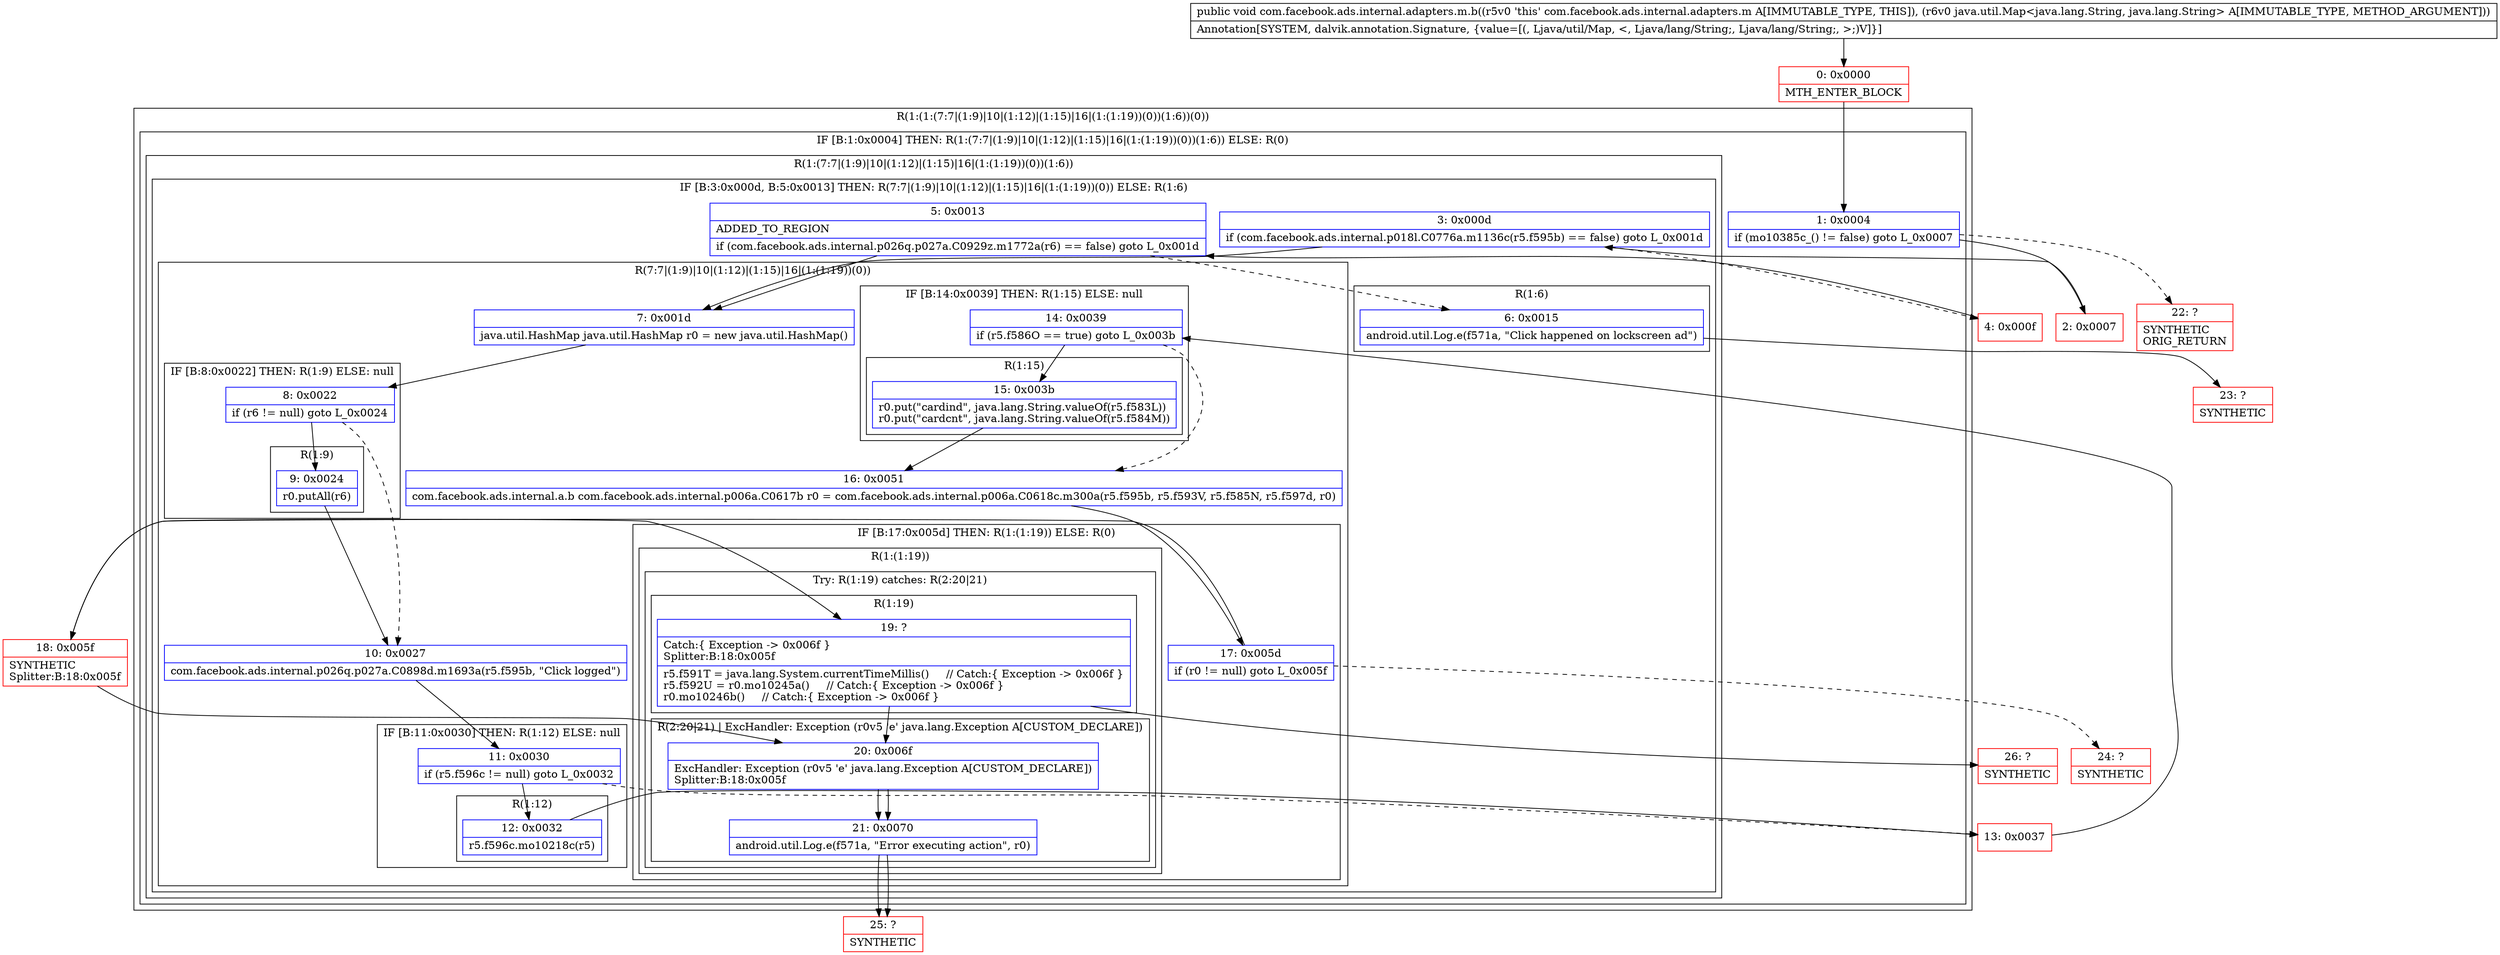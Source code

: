 digraph "CFG forcom.facebook.ads.internal.adapters.m.b(Ljava\/util\/Map;)V" {
subgraph cluster_Region_2060214869 {
label = "R(1:(1:(7:7|(1:9)|10|(1:12)|(1:15)|16|(1:(1:19))(0))(1:6))(0))";
node [shape=record,color=blue];
subgraph cluster_IfRegion_1085099314 {
label = "IF [B:1:0x0004] THEN: R(1:(7:7|(1:9)|10|(1:12)|(1:15)|16|(1:(1:19))(0))(1:6)) ELSE: R(0)";
node [shape=record,color=blue];
Node_1 [shape=record,label="{1\:\ 0x0004|if (mo10385c_() != false) goto L_0x0007\l}"];
subgraph cluster_Region_2074975385 {
label = "R(1:(7:7|(1:9)|10|(1:12)|(1:15)|16|(1:(1:19))(0))(1:6))";
node [shape=record,color=blue];
subgraph cluster_IfRegion_193728926 {
label = "IF [B:3:0x000d, B:5:0x0013] THEN: R(7:7|(1:9)|10|(1:12)|(1:15)|16|(1:(1:19))(0)) ELSE: R(1:6)";
node [shape=record,color=blue];
Node_3 [shape=record,label="{3\:\ 0x000d|if (com.facebook.ads.internal.p018l.C0776a.m1136c(r5.f595b) == false) goto L_0x001d\l}"];
Node_5 [shape=record,label="{5\:\ 0x0013|ADDED_TO_REGION\l|if (com.facebook.ads.internal.p026q.p027a.C0929z.m1772a(r6) == false) goto L_0x001d\l}"];
subgraph cluster_Region_1506296255 {
label = "R(7:7|(1:9)|10|(1:12)|(1:15)|16|(1:(1:19))(0))";
node [shape=record,color=blue];
Node_7 [shape=record,label="{7\:\ 0x001d|java.util.HashMap java.util.HashMap r0 = new java.util.HashMap()\l}"];
subgraph cluster_IfRegion_315294832 {
label = "IF [B:8:0x0022] THEN: R(1:9) ELSE: null";
node [shape=record,color=blue];
Node_8 [shape=record,label="{8\:\ 0x0022|if (r6 != null) goto L_0x0024\l}"];
subgraph cluster_Region_389773540 {
label = "R(1:9)";
node [shape=record,color=blue];
Node_9 [shape=record,label="{9\:\ 0x0024|r0.putAll(r6)\l}"];
}
}
Node_10 [shape=record,label="{10\:\ 0x0027|com.facebook.ads.internal.p026q.p027a.C0898d.m1693a(r5.f595b, \"Click logged\")\l}"];
subgraph cluster_IfRegion_950341574 {
label = "IF [B:11:0x0030] THEN: R(1:12) ELSE: null";
node [shape=record,color=blue];
Node_11 [shape=record,label="{11\:\ 0x0030|if (r5.f596c != null) goto L_0x0032\l}"];
subgraph cluster_Region_796595487 {
label = "R(1:12)";
node [shape=record,color=blue];
Node_12 [shape=record,label="{12\:\ 0x0032|r5.f596c.mo10218c(r5)\l}"];
}
}
subgraph cluster_IfRegion_1141957007 {
label = "IF [B:14:0x0039] THEN: R(1:15) ELSE: null";
node [shape=record,color=blue];
Node_14 [shape=record,label="{14\:\ 0x0039|if (r5.f586O == true) goto L_0x003b\l}"];
subgraph cluster_Region_1943025725 {
label = "R(1:15)";
node [shape=record,color=blue];
Node_15 [shape=record,label="{15\:\ 0x003b|r0.put(\"cardind\", java.lang.String.valueOf(r5.f583L))\lr0.put(\"cardcnt\", java.lang.String.valueOf(r5.f584M))\l}"];
}
}
Node_16 [shape=record,label="{16\:\ 0x0051|com.facebook.ads.internal.a.b com.facebook.ads.internal.p006a.C0617b r0 = com.facebook.ads.internal.p006a.C0618c.m300a(r5.f595b, r5.f593V, r5.f585N, r5.f597d, r0)\l}"];
subgraph cluster_IfRegion_933155959 {
label = "IF [B:17:0x005d] THEN: R(1:(1:19)) ELSE: R(0)";
node [shape=record,color=blue];
Node_17 [shape=record,label="{17\:\ 0x005d|if (r0 != null) goto L_0x005f\l}"];
subgraph cluster_Region_238196217 {
label = "R(1:(1:19))";
node [shape=record,color=blue];
subgraph cluster_TryCatchRegion_519663814 {
label = "Try: R(1:19) catches: R(2:20|21)";
node [shape=record,color=blue];
subgraph cluster_Region_742436482 {
label = "R(1:19)";
node [shape=record,color=blue];
Node_19 [shape=record,label="{19\:\ ?|Catch:\{ Exception \-\> 0x006f \}\lSplitter:B:18:0x005f\l|r5.f591T = java.lang.System.currentTimeMillis()     \/\/ Catch:\{ Exception \-\> 0x006f \}\lr5.f592U = r0.mo10245a()     \/\/ Catch:\{ Exception \-\> 0x006f \}\lr0.mo10246b()     \/\/ Catch:\{ Exception \-\> 0x006f \}\l}"];
}
subgraph cluster_Region_1767722475 {
label = "R(2:20|21) | ExcHandler: Exception (r0v5 'e' java.lang.Exception A[CUSTOM_DECLARE])\l";
node [shape=record,color=blue];
Node_20 [shape=record,label="{20\:\ 0x006f|ExcHandler: Exception (r0v5 'e' java.lang.Exception A[CUSTOM_DECLARE])\lSplitter:B:18:0x005f\l}"];
Node_21 [shape=record,label="{21\:\ 0x0070|android.util.Log.e(f571a, \"Error executing action\", r0)\l}"];
}
}
}
subgraph cluster_Region_704824790 {
label = "R(0)";
node [shape=record,color=blue];
}
}
}
subgraph cluster_Region_805634098 {
label = "R(1:6)";
node [shape=record,color=blue];
Node_6 [shape=record,label="{6\:\ 0x0015|android.util.Log.e(f571a, \"Click happened on lockscreen ad\")\l}"];
}
}
}
subgraph cluster_Region_1705978292 {
label = "R(0)";
node [shape=record,color=blue];
}
}
}
subgraph cluster_Region_1767722475 {
label = "R(2:20|21) | ExcHandler: Exception (r0v5 'e' java.lang.Exception A[CUSTOM_DECLARE])\l";
node [shape=record,color=blue];
Node_20 [shape=record,label="{20\:\ 0x006f|ExcHandler: Exception (r0v5 'e' java.lang.Exception A[CUSTOM_DECLARE])\lSplitter:B:18:0x005f\l}"];
Node_21 [shape=record,label="{21\:\ 0x0070|android.util.Log.e(f571a, \"Error executing action\", r0)\l}"];
}
Node_0 [shape=record,color=red,label="{0\:\ 0x0000|MTH_ENTER_BLOCK\l}"];
Node_2 [shape=record,color=red,label="{2\:\ 0x0007}"];
Node_4 [shape=record,color=red,label="{4\:\ 0x000f}"];
Node_13 [shape=record,color=red,label="{13\:\ 0x0037}"];
Node_18 [shape=record,color=red,label="{18\:\ 0x005f|SYNTHETIC\lSplitter:B:18:0x005f\l}"];
Node_22 [shape=record,color=red,label="{22\:\ ?|SYNTHETIC\lORIG_RETURN\l}"];
Node_23 [shape=record,color=red,label="{23\:\ ?|SYNTHETIC\l}"];
Node_24 [shape=record,color=red,label="{24\:\ ?|SYNTHETIC\l}"];
Node_25 [shape=record,color=red,label="{25\:\ ?|SYNTHETIC\l}"];
Node_26 [shape=record,color=red,label="{26\:\ ?|SYNTHETIC\l}"];
MethodNode[shape=record,label="{public void com.facebook.ads.internal.adapters.m.b((r5v0 'this' com.facebook.ads.internal.adapters.m A[IMMUTABLE_TYPE, THIS]), (r6v0 java.util.Map\<java.lang.String, java.lang.String\> A[IMMUTABLE_TYPE, METHOD_ARGUMENT]))  | Annotation[SYSTEM, dalvik.annotation.Signature, \{value=[(, Ljava\/util\/Map, \<, Ljava\/lang\/String;, Ljava\/lang\/String;, \>;)V]\}]\l}"];
MethodNode -> Node_0;
Node_1 -> Node_2;
Node_1 -> Node_22[style=dashed];
Node_3 -> Node_4[style=dashed];
Node_3 -> Node_7;
Node_5 -> Node_6[style=dashed];
Node_5 -> Node_7;
Node_7 -> Node_8;
Node_8 -> Node_9;
Node_8 -> Node_10[style=dashed];
Node_9 -> Node_10;
Node_10 -> Node_11;
Node_11 -> Node_12;
Node_11 -> Node_13[style=dashed];
Node_12 -> Node_13;
Node_14 -> Node_15;
Node_14 -> Node_16[style=dashed];
Node_15 -> Node_16;
Node_16 -> Node_17;
Node_17 -> Node_18;
Node_17 -> Node_24[style=dashed];
Node_19 -> Node_20;
Node_19 -> Node_26;
Node_20 -> Node_21;
Node_21 -> Node_25;
Node_6 -> Node_23;
Node_20 -> Node_21;
Node_21 -> Node_25;
Node_0 -> Node_1;
Node_2 -> Node_3;
Node_4 -> Node_5;
Node_13 -> Node_14;
Node_18 -> Node_19;
Node_18 -> Node_20;
}

